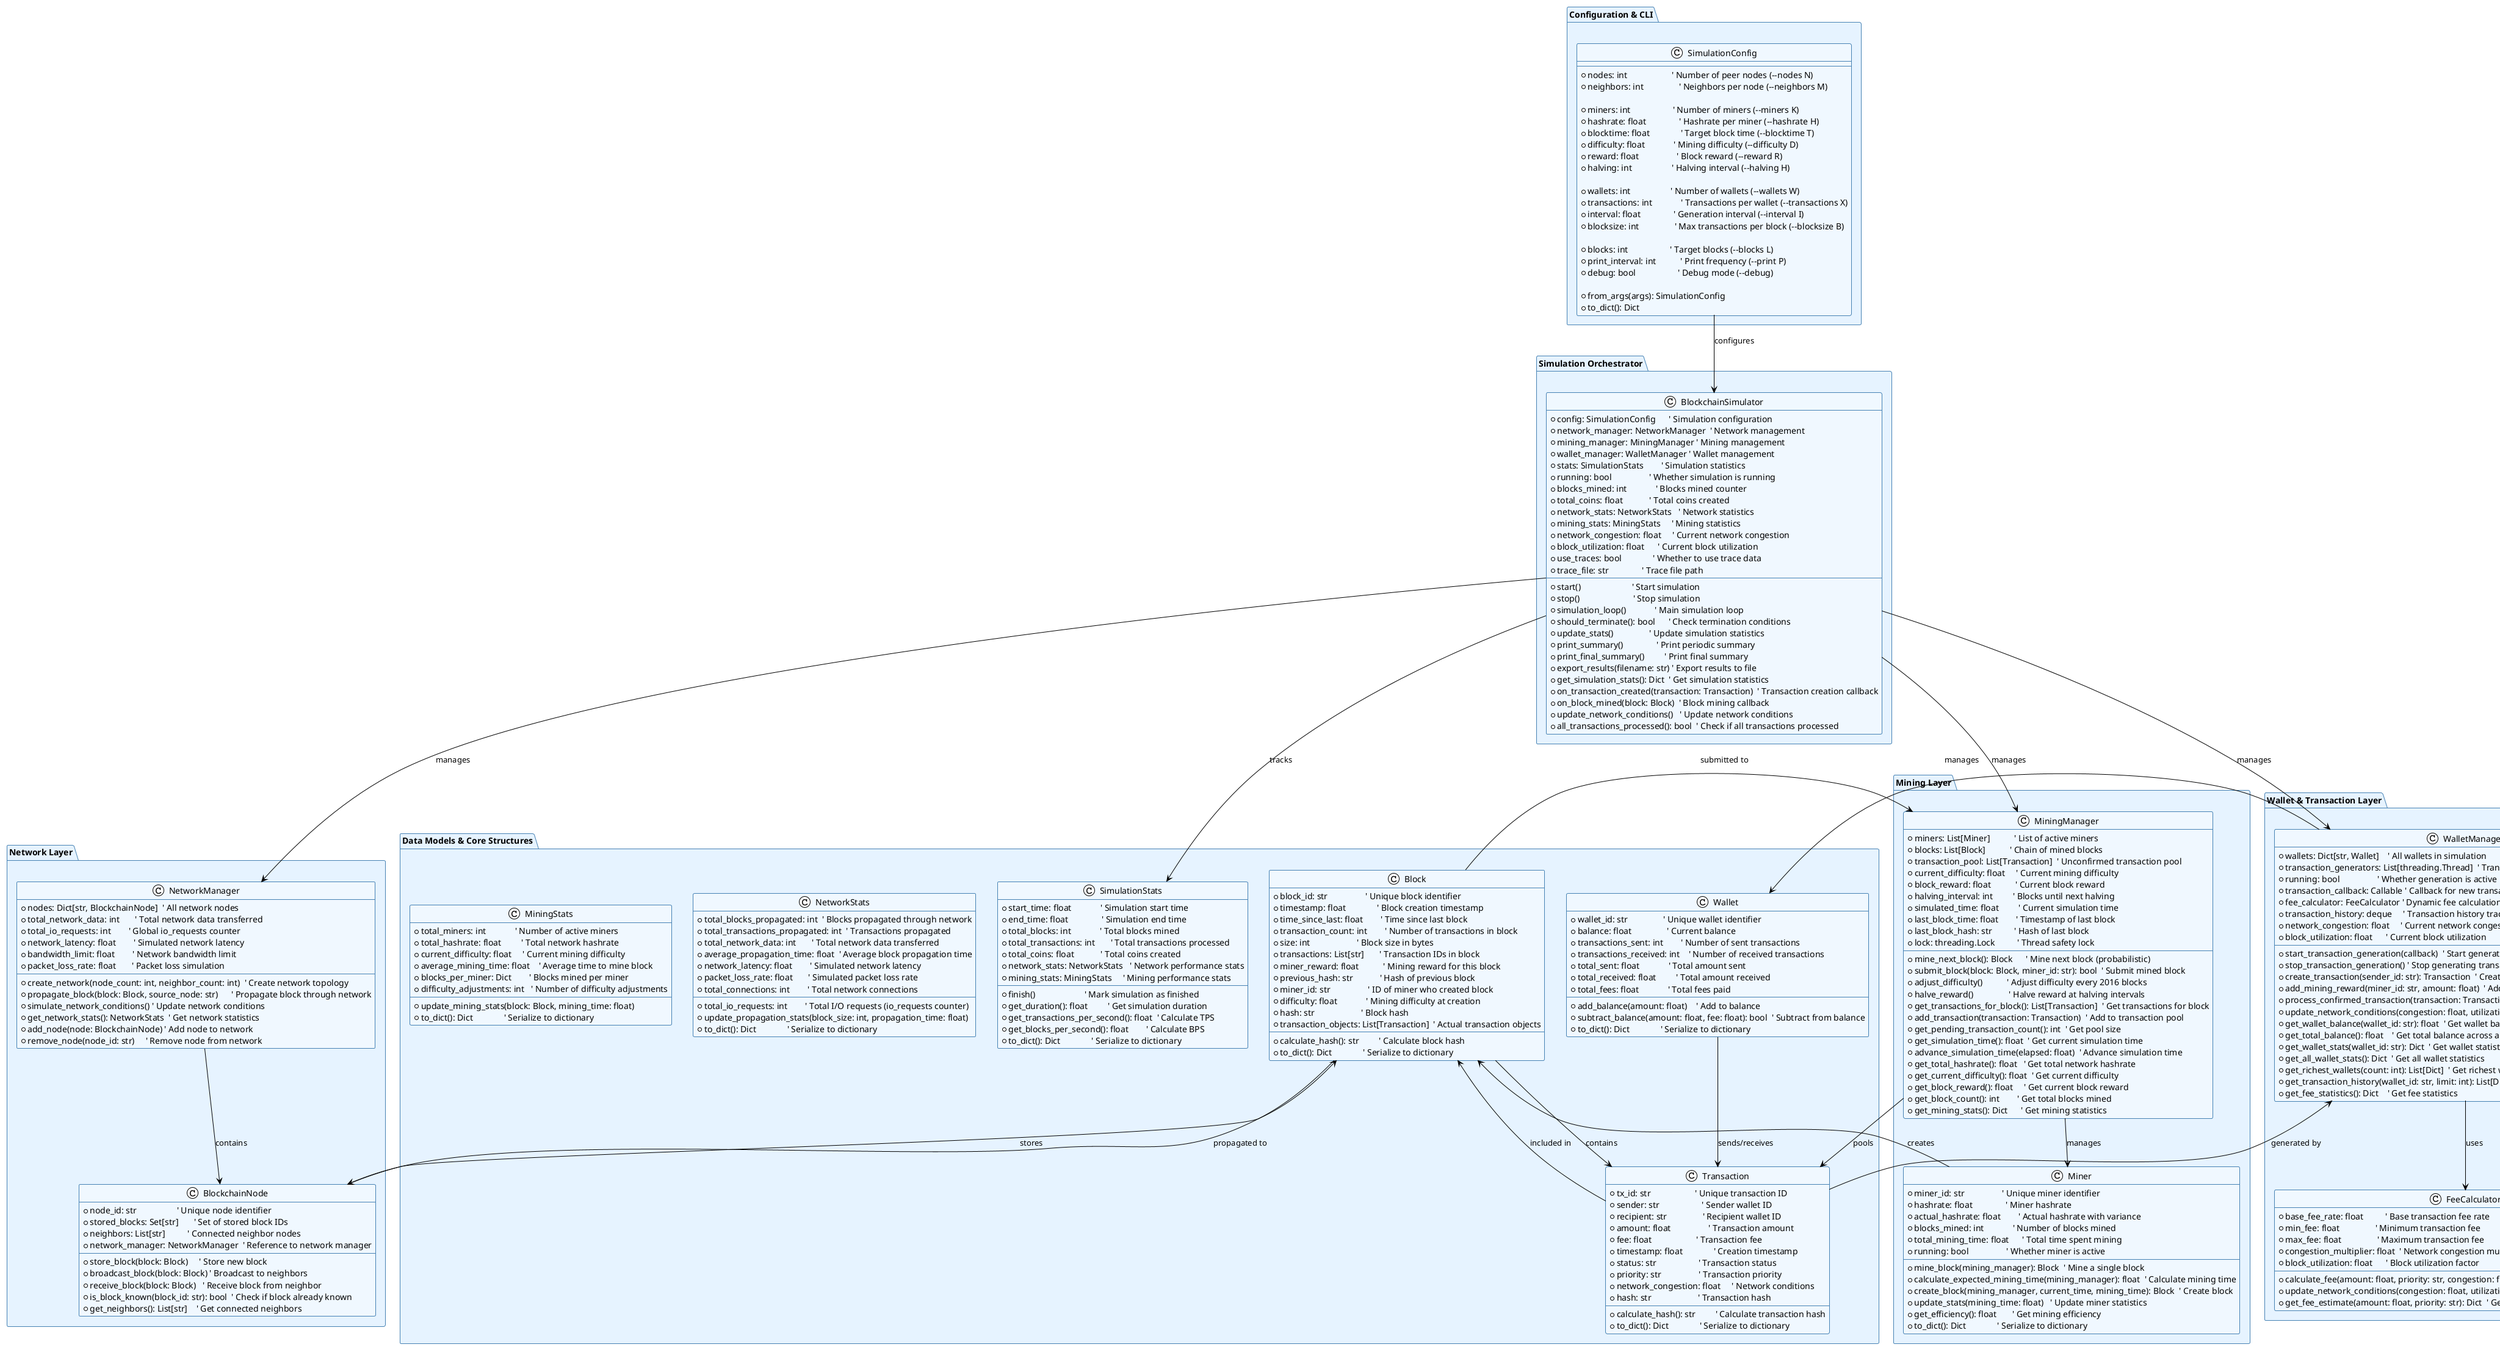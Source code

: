 @startuml Blockchain Simulation Class Diagram
' CS595 Summer 2025 - PROJECT#2
' Comprehensive blockchain simulation system with modular architecture
' Supports BTC, BCH, LTC, DOGE, and MEMO blockchains
' Implements all required features: mining, networking, transactions, wallets

!theme plain
skinparam backgroundColor #FFFFFF
skinparam classBackgroundColor #F0F8FF
skinparam classBorderColor #4682B4
skinparam packageBackgroundColor #E6F3FF
skinparam packageBorderColor #4682B4

package "Configuration & CLI" {
    ' Central configuration management for all simulation parameters
    ' Supports command-line arguments as specified in project requirements
    class SimulationConfig {
        ' Network configuration
        +nodes: int                    ' Number of peer nodes (--nodes N)
        +neighbors: int                ' Neighbors per node (--neighbors M)
        
        ' Mining configuration  
        +miners: int                   ' Number of miners (--miners K)
        +hashrate: float               ' Hashrate per miner (--hashrate H)
        +blocktime: float              ' Target block time (--blocktime T)
        +difficulty: float             ' Mining difficulty (--difficulty D)
        +reward: float                 ' Block reward (--reward R)
        +halving: int                  ' Halving interval (--halving H)
        
        ' Transaction configuration
        +wallets: int                  ' Number of wallets (--wallets W)
        +transactions: int             ' Transactions per wallet (--transactions X)
        +interval: float               ' Generation interval (--interval I)
        +blocksize: int                ' Max transactions per block (--blocksize B)
        
        ' Simulation control
        +blocks: int                   ' Target blocks (--blocks L)
        +print_interval: int           ' Print frequency (--print P)
        +debug: bool                   ' Debug mode (--debug)
        
        ' Factory methods
        +from_args(args): SimulationConfig
        +to_dict(): Dict
    }
}

package "Data Models & Core Structures" {
    ' Block structure as specified in requirements
    ' Header (1024 bytes) + (# transactions × 256 bytes)
    class Block {
        +block_id: str                 ' Unique block identifier
        +timestamp: float              ' Block creation timestamp
        +time_since_last: float        ' Time since last block
        +transaction_count: int        ' Number of transactions in block
        +size: int                     ' Block size in bytes
        +transactions: List[str]       ' Transaction IDs in block
        +miner_reward: float           ' Mining reward for this block
        +previous_hash: str            ' Hash of previous block
        +miner_id: str                 ' ID of miner who created block
        +difficulty: float             ' Mining difficulty at creation
        +hash: str                     ' Block hash
        +transaction_objects: List[Transaction]  ' Actual transaction objects
        
        +calculate_hash(): str         ' Calculate block hash
        +to_dict(): Dict              ' Serialize to dictionary
    }
    
    ' Transaction model with fee support
    class Transaction {
        +tx_id: str                    ' Unique transaction ID
        +sender: str                   ' Sender wallet ID
        +recipient: str                ' Recipient wallet ID
        +amount: float                 ' Transaction amount
        +fee: float                    ' Transaction fee
        +timestamp: float              ' Creation timestamp
        +status: str                   ' Transaction status
        +priority: str                 ' Transaction priority
        +network_congestion: float     ' Network conditions
        +hash: str                     ' Transaction hash
        
        +calculate_hash(): str         ' Calculate transaction hash
        +to_dict(): Dict              ' Serialize to dictionary
    }
    
    ' Wallet with balance tracking and fee logic
    class Wallet {
        +wallet_id: str                ' Unique wallet identifier
        +balance: float                ' Current balance
        +transactions_sent: int        ' Number of sent transactions
        +transactions_received: int    ' Number of received transactions
        +total_sent: float             ' Total amount sent
        +total_received: float         ' Total amount received
        +total_fees: float             ' Total fees paid
        
        +add_balance(amount: float)    ' Add to balance
        +subtract_balance(amount: float, fee: float): bool  ' Subtract from balance
        +to_dict(): Dict              ' Serialize to dictionary
    }
    
    ' Comprehensive statistics tracking
    class SimulationStats {
        +start_time: float             ' Simulation start time
        +end_time: float               ' Simulation end time
        +total_blocks: int             ' Total blocks mined
        +total_transactions: int       ' Total transactions processed
        +total_coins: float            ' Total coins created
        +network_stats: NetworkStats   ' Network performance stats
        +mining_stats: MiningStats     ' Mining performance stats
        
        +finish()                      ' Mark simulation as finished
        +get_duration(): float         ' Get simulation duration
        +get_transactions_per_second(): float  ' Calculate TPS
        +get_blocks_per_second(): float        ' Calculate BPS
        +to_dict(): Dict              ' Serialize to dictionary
    }
    
    ' Network performance metrics
    class NetworkStats {
        +total_blocks_propagated: int  ' Blocks propagated through network
        +total_transactions_propagated: int  ' Transactions propagated
        +total_network_data: int       ' Total network data transferred
        +total_io_requests: int        ' Total I/O requests (io_requests counter)
        +average_propagation_time: float  ' Average block propagation time
        +network_latency: float        ' Simulated network latency
        +packet_loss_rate: float       ' Simulated packet loss rate
        +total_connections: int        ' Total network connections
        
        +update_propagation_stats(block_size: int, propagation_time: float)
        +to_dict(): Dict              ' Serialize to dictionary
    }
    
    ' Mining performance metrics
    class MiningStats {
        +total_miners: int             ' Number of active miners
        +total_hashrate: float         ' Total network hashrate
        +current_difficulty: float     ' Current mining difficulty
        +average_mining_time: float    ' Average time to mine block
        +blocks_per_miner: Dict        ' Blocks mined per miner
        +difficulty_adjustments: int   ' Number of difficulty adjustments
        
        +update_mining_stats(block: Block, mining_time: float)
        +to_dict(): Dict              ' Serialize to dictionary
    }
}

package "Network Layer" {
    ' Network simulation with latency and bandwidth
    ' Implements block propagation as specified in requirements
    class BlockchainNode {
        +node_id: str                  ' Unique node identifier
        +stored_blocks: Set[str]       ' Set of stored block IDs
        +neighbors: List[str]          ' Connected neighbor nodes
        +network_manager: NetworkManager  ' Reference to network manager
        
        +store_block(block: Block)     ' Store new block
        +broadcast_block(block: Block) ' Broadcast to neighbors
        +receive_block(block: Block)   ' Receive block from neighbor
        +is_block_known(block_id: str): bool  ' Check if block already known
        +get_neighbors(): List[str]    ' Get connected neighbors
    }
    
    ' Network management and propagation
    class NetworkManager {
        +nodes: Dict[str, BlockchainNode]  ' All network nodes
        +total_network_data: int       ' Total network data transferred
        +total_io_requests: int        ' Global io_requests counter
        +network_latency: float        ' Simulated network latency
        +bandwidth_limit: float        ' Network bandwidth limit
        +packet_loss_rate: float       ' Packet loss simulation
        
        +create_network(node_count: int, neighbor_count: int)  ' Create network topology
        +propagate_block(block: Block, source_node: str)      ' Propagate block through network
        +simulate_network_conditions() ' Update network conditions
        +get_network_stats(): NetworkStats  ' Get network statistics
        +add_node(node: BlockchainNode) ' Add node to network
        +remove_node(node_id: str)     ' Remove node from network
    }
}

package "Mining Layer" {
    ' Mining simulation with difficulty adjustment
    ' Implements exponential mining time as specified
    class Miner {
        +miner_id: str                 ' Unique miner identifier
        +hashrate: float               ' Miner hashrate
        +actual_hashrate: float        ' Actual hashrate with variance
        +blocks_mined: int             ' Number of blocks mined
        +total_mining_time: float      ' Total time spent mining
        +running: bool                 ' Whether miner is active
        
        +mine_block(mining_manager): Block  ' Mine a single block
        +calculate_expected_mining_time(mining_manager): float  ' Calculate mining time
        +create_block(mining_manager, current_time, mining_time): Block  ' Create block
        +update_stats(mining_time: float)   ' Update miner statistics
        +get_efficiency(): float       ' Get mining efficiency
        +to_dict(): Dict              ' Serialize to dictionary
    }
    
    ' Mining management and difficulty adjustment
    class MiningManager {
        +miners: List[Miner]           ' List of active miners
        +blocks: List[Block]           ' Chain of mined blocks
        +transaction_pool: List[Transaction]  ' Unconfirmed transaction pool
        +current_difficulty: float     ' Current mining difficulty
        +block_reward: float           ' Current block reward
        +halving_interval: int         ' Blocks until next halving
        +simulated_time: float         ' Current simulation time
        +last_block_time: float        ' Timestamp of last block
        +last_block_hash: str          ' Hash of last block
        +lock: threading.Lock          ' Thread safety lock
        
        +mine_next_block(): Block      ' Mine next block (probabilistic)
        +submit_block(block: Block, miner_id: str): bool  ' Submit mined block
        +adjust_difficulty()           ' Adjust difficulty every 2016 blocks
        +halve_reward()                ' Halve reward at halving intervals
        +get_transactions_for_block(): List[Transaction]  ' Get transactions for block
        +add_transaction(transaction: Transaction)  ' Add to transaction pool
        +get_pending_transaction_count(): int  ' Get pool size
        +get_simulation_time(): float  ' Get current simulation time
        +advance_simulation_time(elapsed: float)  ' Advance simulation time
        +get_total_hashrate(): float   ' Get total network hashrate
        +get_current_difficulty(): float  ' Get current difficulty
        +get_block_reward(): float     ' Get current block reward
        +get_block_count(): int        ' Get total blocks mined
        +get_mining_stats(): Dict      ' Get mining statistics
    }
}

package "Wallet & Transaction Layer" {
    ' Wallet management and transaction generation
    ' Implements transaction generation as specified in requirements
    class WalletManager {
        +wallets: Dict[str, Wallet]    ' All wallets in simulation
        +transaction_generators: List[threading.Thread]  ' Transaction generator threads
        +running: bool                 ' Whether generation is active
        +transaction_callback: Callable ' Callback for new transactions
        +fee_calculator: FeeCalculator ' Dynamic fee calculation
        +transaction_history: deque     ' Transaction history tracking
        +network_congestion: float     ' Current network congestion
        +block_utilization: float      ' Current block utilization
        
        +start_transaction_generation(callback)  ' Start generating transactions
        +stop_transaction_generation() ' Stop generating transactions
        +create_transaction(sender_id: str): Transaction  ' Create new transaction
        +add_mining_reward(miner_id: str, amount: float)  ' Add mining reward
        +process_confirmed_transaction(transaction: Transaction)  ' Process confirmed transaction
        +update_network_conditions(congestion: float, utilization: float)  ' Update network conditions
        +get_wallet_balance(wallet_id: str): float  ' Get wallet balance
        +get_total_balance(): float    ' Get total balance across all wallets
        +get_wallet_stats(wallet_id: str): Dict  ' Get wallet statistics
        +get_all_wallet_stats(): Dict  ' Get all wallet statistics
        +get_richest_wallets(count: int): List[Dict]  ' Get richest wallets
        +get_transaction_history(wallet_id: str, limit: int): List[Dict]  ' Get transaction history
        +get_fee_statistics(): Dict    ' Get fee statistics
    }
    
    ' Dynamic fee calculation based on network conditions
    class FeeCalculator {
        +base_fee_rate: float          ' Base transaction fee rate
        +min_fee: float                ' Minimum transaction fee
        +max_fee: float                ' Maximum transaction fee
        +congestion_multiplier: float  ' Network congestion multiplier
        +block_utilization: float      ' Block utilization factor
        
        +calculate_fee(amount: float, priority: str, congestion: float): float  ' Calculate transaction fee
        +update_network_conditions(congestion: float, utilization: float)  ' Update network conditions
        +get_fee_estimate(amount: float, priority: str): Dict  ' Get fee estimates
    }
}

package "Simulation Orchestrator" {
    ' Main simulation coordinator
    ' Implements all required features and termination logic
    class BlockchainSimulator {
        +config: SimulationConfig      ' Simulation configuration
        +network_manager: NetworkManager  ' Network management
        +mining_manager: MiningManager ' Mining management
        +wallet_manager: WalletManager ' Wallet management
        +stats: SimulationStats        ' Simulation statistics
        +running: bool                 ' Whether simulation is running
        +blocks_mined: int             ' Blocks mined counter
        +total_coins: float            ' Total coins created
        +network_stats: NetworkStats   ' Network statistics
        +mining_stats: MiningStats     ' Mining statistics
        +network_congestion: float     ' Current network congestion
        +block_utilization: float      ' Current block utilization
        +use_traces: bool              ' Whether to use trace data
        +trace_file: str               ' Trace file path
        
        +start()                       ' Start simulation
        +stop()                        ' Stop simulation
        +simulation_loop()             ' Main simulation loop
        +should_terminate(): bool      ' Check termination conditions
        +update_stats()                ' Update simulation statistics
        +print_summary()               ' Print periodic summary
        +print_final_summary()         ' Print final summary
        +export_results(filename: str) ' Export results to file
        +get_simulation_stats(): Dict  ' Get simulation statistics
        +on_transaction_created(transaction: Transaction)  ' Transaction creation callback
        +on_block_mined(block: Block)  ' Block mining callback
        +update_network_conditions()   ' Update network conditions
        +all_transactions_processed(): bool  ' Check if all transactions processed
    }
}

' Relationships between components
SimulationConfig --> BlockchainSimulator : configures
BlockchainSimulator --> NetworkManager : manages
BlockchainSimulator --> MiningManager : manages
BlockchainSimulator --> WalletManager : manages
BlockchainSimulator --> SimulationStats : tracks

NetworkManager --> BlockchainNode : contains
BlockchainNode --> Block : stores
Block --> Transaction : contains

MiningManager --> Miner : manages
Miner --> Block : creates
MiningManager --> Transaction : pools

WalletManager --> Wallet : manages
Wallet --> Transaction : sends/receives
WalletManager --> FeeCalculator : uses

' Data flow relationships
Transaction --> Block : included in
Block --> BlockchainNode : propagated to
Block --> MiningManager : submitted to
Transaction --> WalletManager : generated by

@enduml 